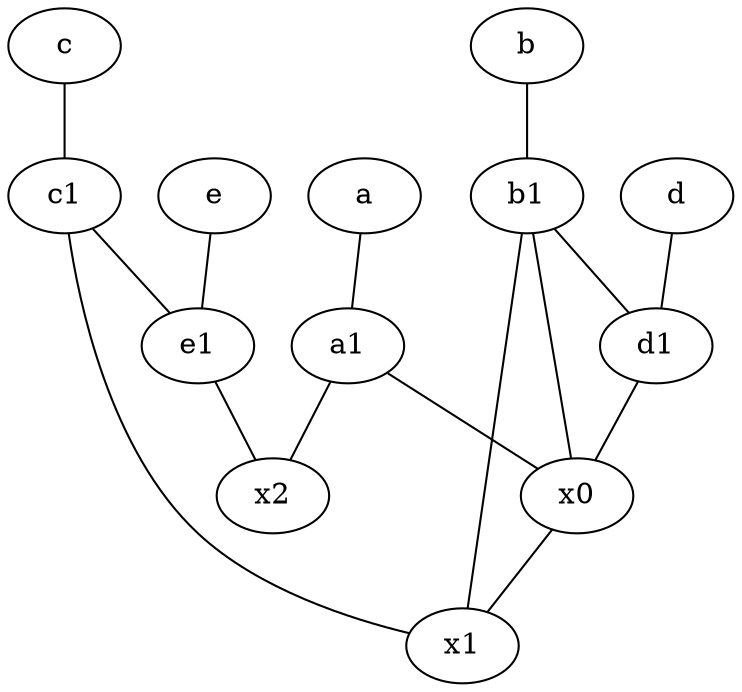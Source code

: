 graph {
	node [labelfontsize=50]
	e [labelfontsize=50 pos="7,9!"]
	c [labelfontsize=50 pos="4.5,2!"]
	x1 [labelfontsize=50]
	d [labelfontsize=50 pos="2,5!"]
	x0 [labelfontsize=50]
	x2 [labelfontsize=50]
	c1 [labelfontsize=50 pos="4.5,3!"]
	b [labelfontsize=50 pos="10,4!"]
	b1 [labelfontsize=50 pos="9,4!"]
	d1 [labelfontsize=50 pos="3,5!"]
	e1 [labelfontsize=50 pos="7,7!"]
	a [labelfontsize=50 pos="8,2!"]
	a1 [labelfontsize=50 pos="8,3!"]
	c -- c1
	a -- a1
	e -- e1
	d1 -- x0
	d -- d1
	a1 -- x0
	a1 -- x2
	c1 -- x1
	b1 -- x1
	c1 -- e1
	b -- b1
	e1 -- x2
	b1 -- x0
	b1 -- d1
	x0 -- x1
}
